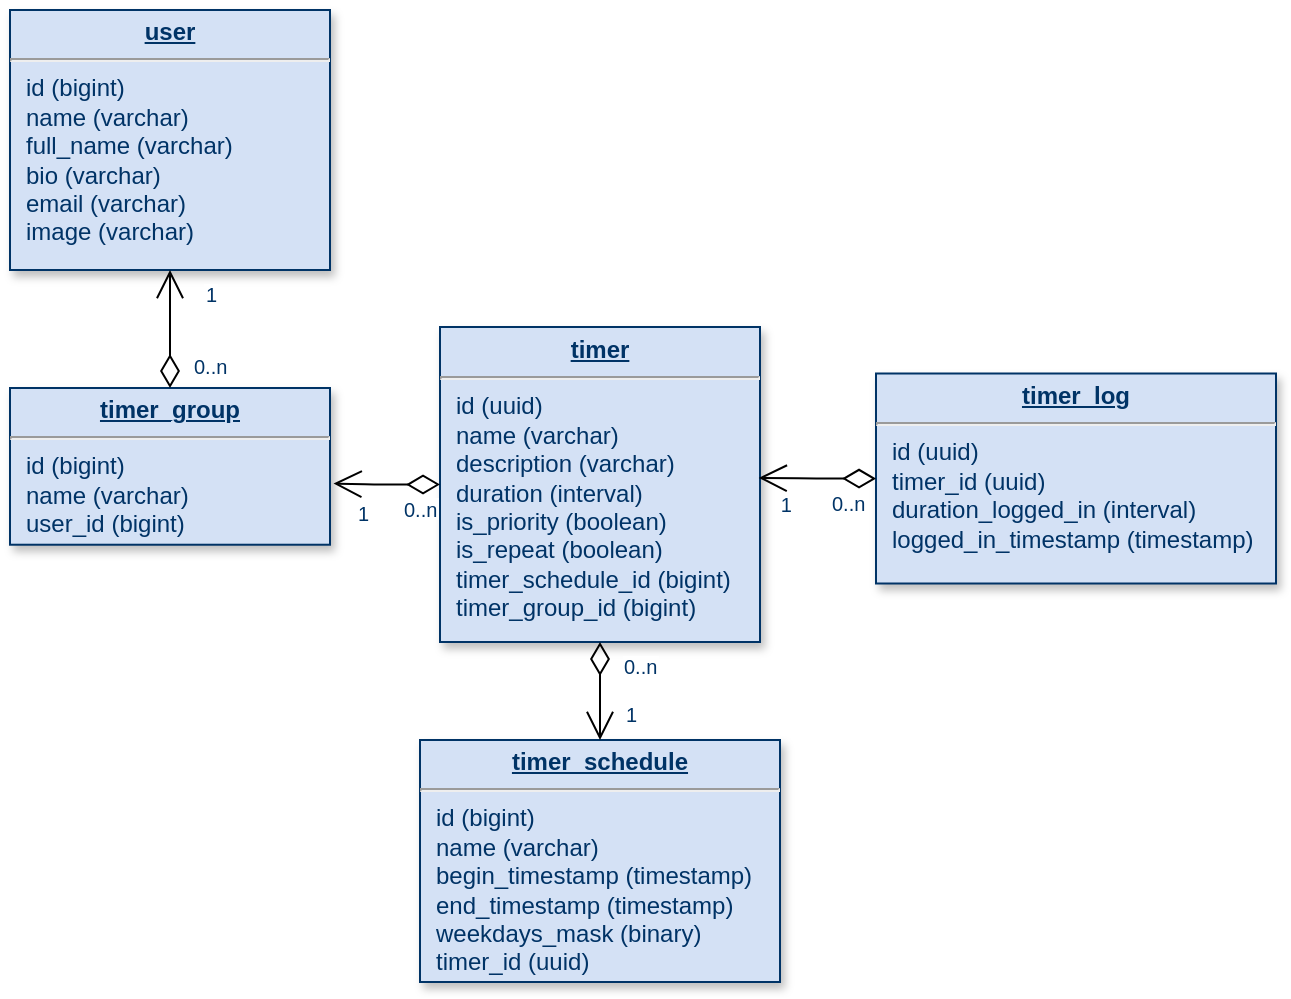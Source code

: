 <mxfile version="21.3.7" type="device">
  <diagram name="Page-1" id="efa7a0a1-bf9b-a30e-e6df-94a7791c09e9">
    <mxGraphModel dx="726" dy="482" grid="1" gridSize="10" guides="1" tooltips="1" connect="1" arrows="1" fold="1" page="1" pageScale="1" pageWidth="826" pageHeight="1169" background="none" math="0" shadow="0">
      <root>
        <mxCell id="0" />
        <mxCell id="1" parent="0" />
        <mxCell id="20" value="&lt;p style=&quot;margin: 0px; margin-top: 4px; text-align: center; text-decoration: underline;&quot;&gt;&lt;strong&gt;timer&lt;/strong&gt;&lt;/p&gt;&lt;hr&gt;&lt;p style=&quot;margin: 0px; margin-left: 8px;&quot;&gt;id (uuid)&lt;/p&gt;&lt;p style=&quot;margin: 0px; margin-left: 8px;&quot;&gt;name (varchar)&lt;/p&gt;&lt;p style=&quot;margin: 0px; margin-left: 8px;&quot;&gt;description (varchar)&lt;/p&gt;&lt;p style=&quot;margin: 0px; margin-left: 8px;&quot;&gt;duration (interval)&lt;/p&gt;&lt;p style=&quot;margin: 0px; margin-left: 8px;&quot;&gt;is_priority (boolean)&lt;/p&gt;&lt;p style=&quot;margin: 0px; margin-left: 8px;&quot;&gt;is_repeat (boolean)&lt;/p&gt;&lt;p style=&quot;margin: 0px; margin-left: 8px;&quot;&gt;timer_schedule_id (bigint)&lt;/p&gt;&lt;p style=&quot;margin: 0px; margin-left: 8px;&quot;&gt;timer_group_id (bigint)&lt;/p&gt;" style="verticalAlign=top;align=left;overflow=fill;fontSize=12;fontFamily=Helvetica;html=1;strokeColor=#003366;shadow=1;fillColor=#D4E1F5;fontColor=#003366" parent="1" vertex="1">
          <mxGeometry x="310" y="302.5" width="160" height="157.5" as="geometry" />
        </mxCell>
        <mxCell id="21" value="&lt;p style=&quot;margin: 0px; margin-top: 4px; text-align: center; text-decoration: underline;&quot;&gt;&lt;strong&gt;user&lt;/strong&gt;&lt;/p&gt;&lt;hr&gt;&lt;p style=&quot;margin: 0px; margin-left: 8px;&quot;&gt;id (bigint)&lt;/p&gt;&lt;p style=&quot;margin: 0px; margin-left: 8px;&quot;&gt;name (varchar)&lt;/p&gt;&lt;p style=&quot;margin: 0px; margin-left: 8px;&quot;&gt;full_name (varchar)&lt;/p&gt;&lt;p style=&quot;margin: 0px; margin-left: 8px;&quot;&gt;bio (varchar)&lt;/p&gt;&lt;p style=&quot;margin: 0px; margin-left: 8px;&quot;&gt;email (varchar)&lt;/p&gt;&lt;p style=&quot;margin: 0px; margin-left: 8px;&quot;&gt;image (varchar)&lt;/p&gt;" style="verticalAlign=top;align=left;overflow=fill;fontSize=12;fontFamily=Helvetica;html=1;strokeColor=#003366;shadow=1;fillColor=#D4E1F5;fontColor=#003366" parent="1" vertex="1">
          <mxGeometry x="95" y="144" width="160" height="130" as="geometry" />
        </mxCell>
        <mxCell id="23" value="&lt;p style=&quot;margin: 0px; margin-top: 4px; text-align: center; text-decoration: underline;&quot;&gt;&lt;b&gt;timer_group&lt;/b&gt;&lt;/p&gt;&lt;hr&gt;&lt;p style=&quot;margin: 0px; margin-left: 8px;&quot;&gt;id (bigint)&lt;/p&gt;&lt;p style=&quot;margin: 0px; margin-left: 8px;&quot;&gt;name (varchar)&lt;/p&gt;&lt;p style=&quot;margin: 0px; margin-left: 8px;&quot;&gt;user_id (bigint)&lt;/p&gt;" style="verticalAlign=top;align=left;overflow=fill;fontSize=12;fontFamily=Helvetica;html=1;strokeColor=#003366;shadow=1;fillColor=#D4E1F5;fontColor=#003366" parent="1" vertex="1">
          <mxGeometry x="95" y="333" width="160" height="78.36" as="geometry" />
        </mxCell>
        <mxCell id="24" value="&lt;p style=&quot;margin: 0px; margin-top: 4px; text-align: center; text-decoration: underline;&quot;&gt;&lt;strong&gt;timer_schedule&lt;/strong&gt;&lt;/p&gt;&lt;hr&gt;&lt;p style=&quot;margin: 0px; margin-left: 8px;&quot;&gt;id (bigint)&lt;/p&gt;&lt;p style=&quot;margin: 0px; margin-left: 8px;&quot;&gt;name (varchar)&lt;/p&gt;&lt;p style=&quot;margin: 0px; margin-left: 8px;&quot;&gt;begin_timestamp (timestamp)&lt;/p&gt;&lt;p style=&quot;margin: 0px; margin-left: 8px;&quot;&gt;end_timestamp (timestamp)&lt;/p&gt;&lt;p style=&quot;margin: 0px; margin-left: 8px;&quot;&gt;weekdays_mask (binary)&lt;/p&gt;&lt;p style=&quot;margin: 0px; margin-left: 8px;&quot;&gt;timer_id (uuid)&lt;/p&gt;" style="verticalAlign=top;align=left;overflow=fill;fontSize=12;fontFamily=Helvetica;html=1;strokeColor=#003366;shadow=1;fillColor=#D4E1F5;fontColor=#003366" parent="1" vertex="1">
          <mxGeometry x="300" y="509" width="180" height="121" as="geometry" />
        </mxCell>
        <mxCell id="29" value="&lt;p style=&quot;margin: 0px; margin-top: 4px; text-align: center; text-decoration: underline;&quot;&gt;&lt;strong&gt;timer_log&lt;/strong&gt;&lt;/p&gt;&lt;hr&gt;&lt;p style=&quot;margin: 0px; margin-left: 8px;&quot;&gt;id (uuid)&lt;/p&gt;&lt;p style=&quot;margin: 0px; margin-left: 8px;&quot;&gt;timer_id (uuid)&lt;/p&gt;&lt;p style=&quot;margin: 0px; margin-left: 8px;&quot;&gt;duration_logged_in (interval)&lt;/p&gt;&lt;p style=&quot;margin: 0px; margin-left: 8px;&quot;&gt;logged_in_timestamp (timestamp)&lt;/p&gt;" style="verticalAlign=top;align=left;overflow=fill;fontSize=12;fontFamily=Helvetica;html=1;strokeColor=#003366;shadow=1;fillColor=#D4E1F5;fontColor=#003366" parent="1" vertex="1">
          <mxGeometry x="528" y="325.75" width="200" height="105" as="geometry" />
        </mxCell>
        <mxCell id="87" value="" style="endArrow=open;endSize=12;startArrow=diamondThin;startSize=14;startFill=0;edgeStyle=orthogonalEdgeStyle" parent="1" source="20" target="24" edge="1">
          <mxGeometry x="519.36" y="200" as="geometry">
            <mxPoint x="519.36" y="200" as="sourcePoint" />
            <mxPoint x="679.36" y="200" as="targetPoint" />
          </mxGeometry>
        </mxCell>
        <mxCell id="88" value="0..n" style="resizable=0;align=left;verticalAlign=top;labelBackgroundColor=#ffffff;fontSize=10;strokeColor=#003366;shadow=1;fillColor=#D4E1F5;fontColor=#003366" parent="87" connectable="0" vertex="1">
          <mxGeometry x="-1" relative="1" as="geometry">
            <mxPoint x="10" as="offset" />
          </mxGeometry>
        </mxCell>
        <mxCell id="89" value="1" style="resizable=0;align=right;verticalAlign=top;labelBackgroundColor=#ffffff;fontSize=10;strokeColor=#003366;shadow=1;fillColor=#D4E1F5;fontColor=#003366" parent="87" connectable="0" vertex="1">
          <mxGeometry x="1" relative="1" as="geometry">
            <mxPoint x="20.0" y="-25.0" as="offset" />
          </mxGeometry>
        </mxCell>
        <mxCell id="99" value="" style="endArrow=open;endSize=12;startArrow=diamondThin;startSize=14;startFill=0;edgeStyle=orthogonalEdgeStyle;entryX=0.996;entryY=0.479;entryDx=0;entryDy=0;entryPerimeter=0;" parent="1" source="29" target="20" edge="1">
          <mxGeometry x="369.36" y="341" as="geometry">
            <mxPoint x="369.36" y="341" as="sourcePoint" />
            <mxPoint x="529.36" y="341" as="targetPoint" />
            <Array as="points" />
          </mxGeometry>
        </mxCell>
        <mxCell id="100" value="0..n" style="resizable=0;align=left;verticalAlign=top;labelBackgroundColor=#ffffff;fontSize=10;strokeColor=#003366;shadow=1;fillColor=#D4E1F5;fontColor=#003366" parent="99" connectable="0" vertex="1">
          <mxGeometry x="-1" relative="1" as="geometry">
            <mxPoint x="-24" as="offset" />
          </mxGeometry>
        </mxCell>
        <mxCell id="101" value="1" style="resizable=0;align=right;verticalAlign=top;labelBackgroundColor=#ffffff;fontSize=10;strokeColor=#003366;shadow=1;fillColor=#D4E1F5;fontColor=#003366" parent="99" connectable="0" vertex="1">
          <mxGeometry x="1" relative="1" as="geometry">
            <mxPoint x="18" y="1" as="offset" />
          </mxGeometry>
        </mxCell>
        <mxCell id="SENljcjLXoPM3VzPWneW-114" value="" style="endArrow=open;endSize=12;startArrow=diamondThin;startSize=14;startFill=0;edgeStyle=orthogonalEdgeStyle;exitX=0;exitY=0.5;exitDx=0;exitDy=0;entryX=1.011;entryY=0.61;entryDx=0;entryDy=0;entryPerimeter=0;" edge="1" parent="1" source="20" target="23">
          <mxGeometry x="180" y="220" as="geometry">
            <mxPoint x="570" y="220" as="sourcePoint" />
            <mxPoint x="170" y="410" as="targetPoint" />
          </mxGeometry>
        </mxCell>
        <mxCell id="SENljcjLXoPM3VzPWneW-115" value="0..n" style="resizable=0;align=left;verticalAlign=top;labelBackgroundColor=#ffffff;fontSize=10;strokeColor=#003366;shadow=1;fillColor=#D4E1F5;fontColor=#003366" connectable="0" vertex="1" parent="SENljcjLXoPM3VzPWneW-114">
          <mxGeometry x="-1" relative="1" as="geometry">
            <mxPoint x="-20" as="offset" />
          </mxGeometry>
        </mxCell>
        <mxCell id="SENljcjLXoPM3VzPWneW-116" value="" style="endArrow=open;endSize=12;startArrow=diamondThin;startSize=14;startFill=0;edgeStyle=orthogonalEdgeStyle;exitX=0.5;exitY=0;exitDx=0;exitDy=0;entryX=0.5;entryY=1;entryDx=0;entryDy=0;" edge="1" parent="1" source="23" target="21">
          <mxGeometry x="-172" y="360" as="geometry">
            <mxPoint x="218" y="360" as="sourcePoint" />
            <mxPoint x="98" y="170" as="targetPoint" />
          </mxGeometry>
        </mxCell>
        <mxCell id="SENljcjLXoPM3VzPWneW-117" value="0..n" style="resizable=0;align=left;verticalAlign=top;labelBackgroundColor=#ffffff;fontSize=10;strokeColor=#003366;shadow=1;fillColor=#D4E1F5;fontColor=#003366" connectable="0" vertex="1" parent="SENljcjLXoPM3VzPWneW-116">
          <mxGeometry x="-1" relative="1" as="geometry">
            <mxPoint x="10" y="-23" as="offset" />
          </mxGeometry>
        </mxCell>
        <mxCell id="SENljcjLXoPM3VzPWneW-120" value="1" style="resizable=0;align=right;verticalAlign=top;labelBackgroundColor=#ffffff;fontSize=10;strokeColor=#003366;shadow=1;fillColor=#D4E1F5;fontColor=#003366" connectable="0" vertex="1" parent="1">
          <mxGeometry x="276.003" y="383.252" as="geometry" />
        </mxCell>
        <mxCell id="SENljcjLXoPM3VzPWneW-121" value="1" style="resizable=0;align=right;verticalAlign=top;labelBackgroundColor=#ffffff;fontSize=10;strokeColor=#003366;shadow=1;fillColor=#D4E1F5;fontColor=#003366" connectable="0" vertex="1" parent="1">
          <mxGeometry x="200.003" y="274.002" as="geometry" />
        </mxCell>
      </root>
    </mxGraphModel>
  </diagram>
</mxfile>
